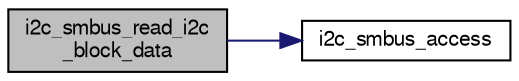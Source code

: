digraph "i2c_smbus_read_i2c_block_data"
{
  edge [fontname="FreeSans",fontsize="10",labelfontname="FreeSans",labelfontsize="10"];
  node [fontname="FreeSans",fontsize="10",shape=record];
  rankdir="LR";
  Node1 [label="i2c_smbus_read_i2c\l_block_data",height=0.2,width=0.4,color="black", fillcolor="grey75", style="filled", fontcolor="black"];
  Node1 -> Node2 [color="midnightblue",fontsize="10",style="solid",fontname="FreeSans"];
  Node2 [label="i2c_smbus_access",height=0.2,width=0.4,color="black", fillcolor="white", style="filled",URL="$i2c__smbus_8h.html#a692ece12f1304be77218167ca15bc3a0"];
}
